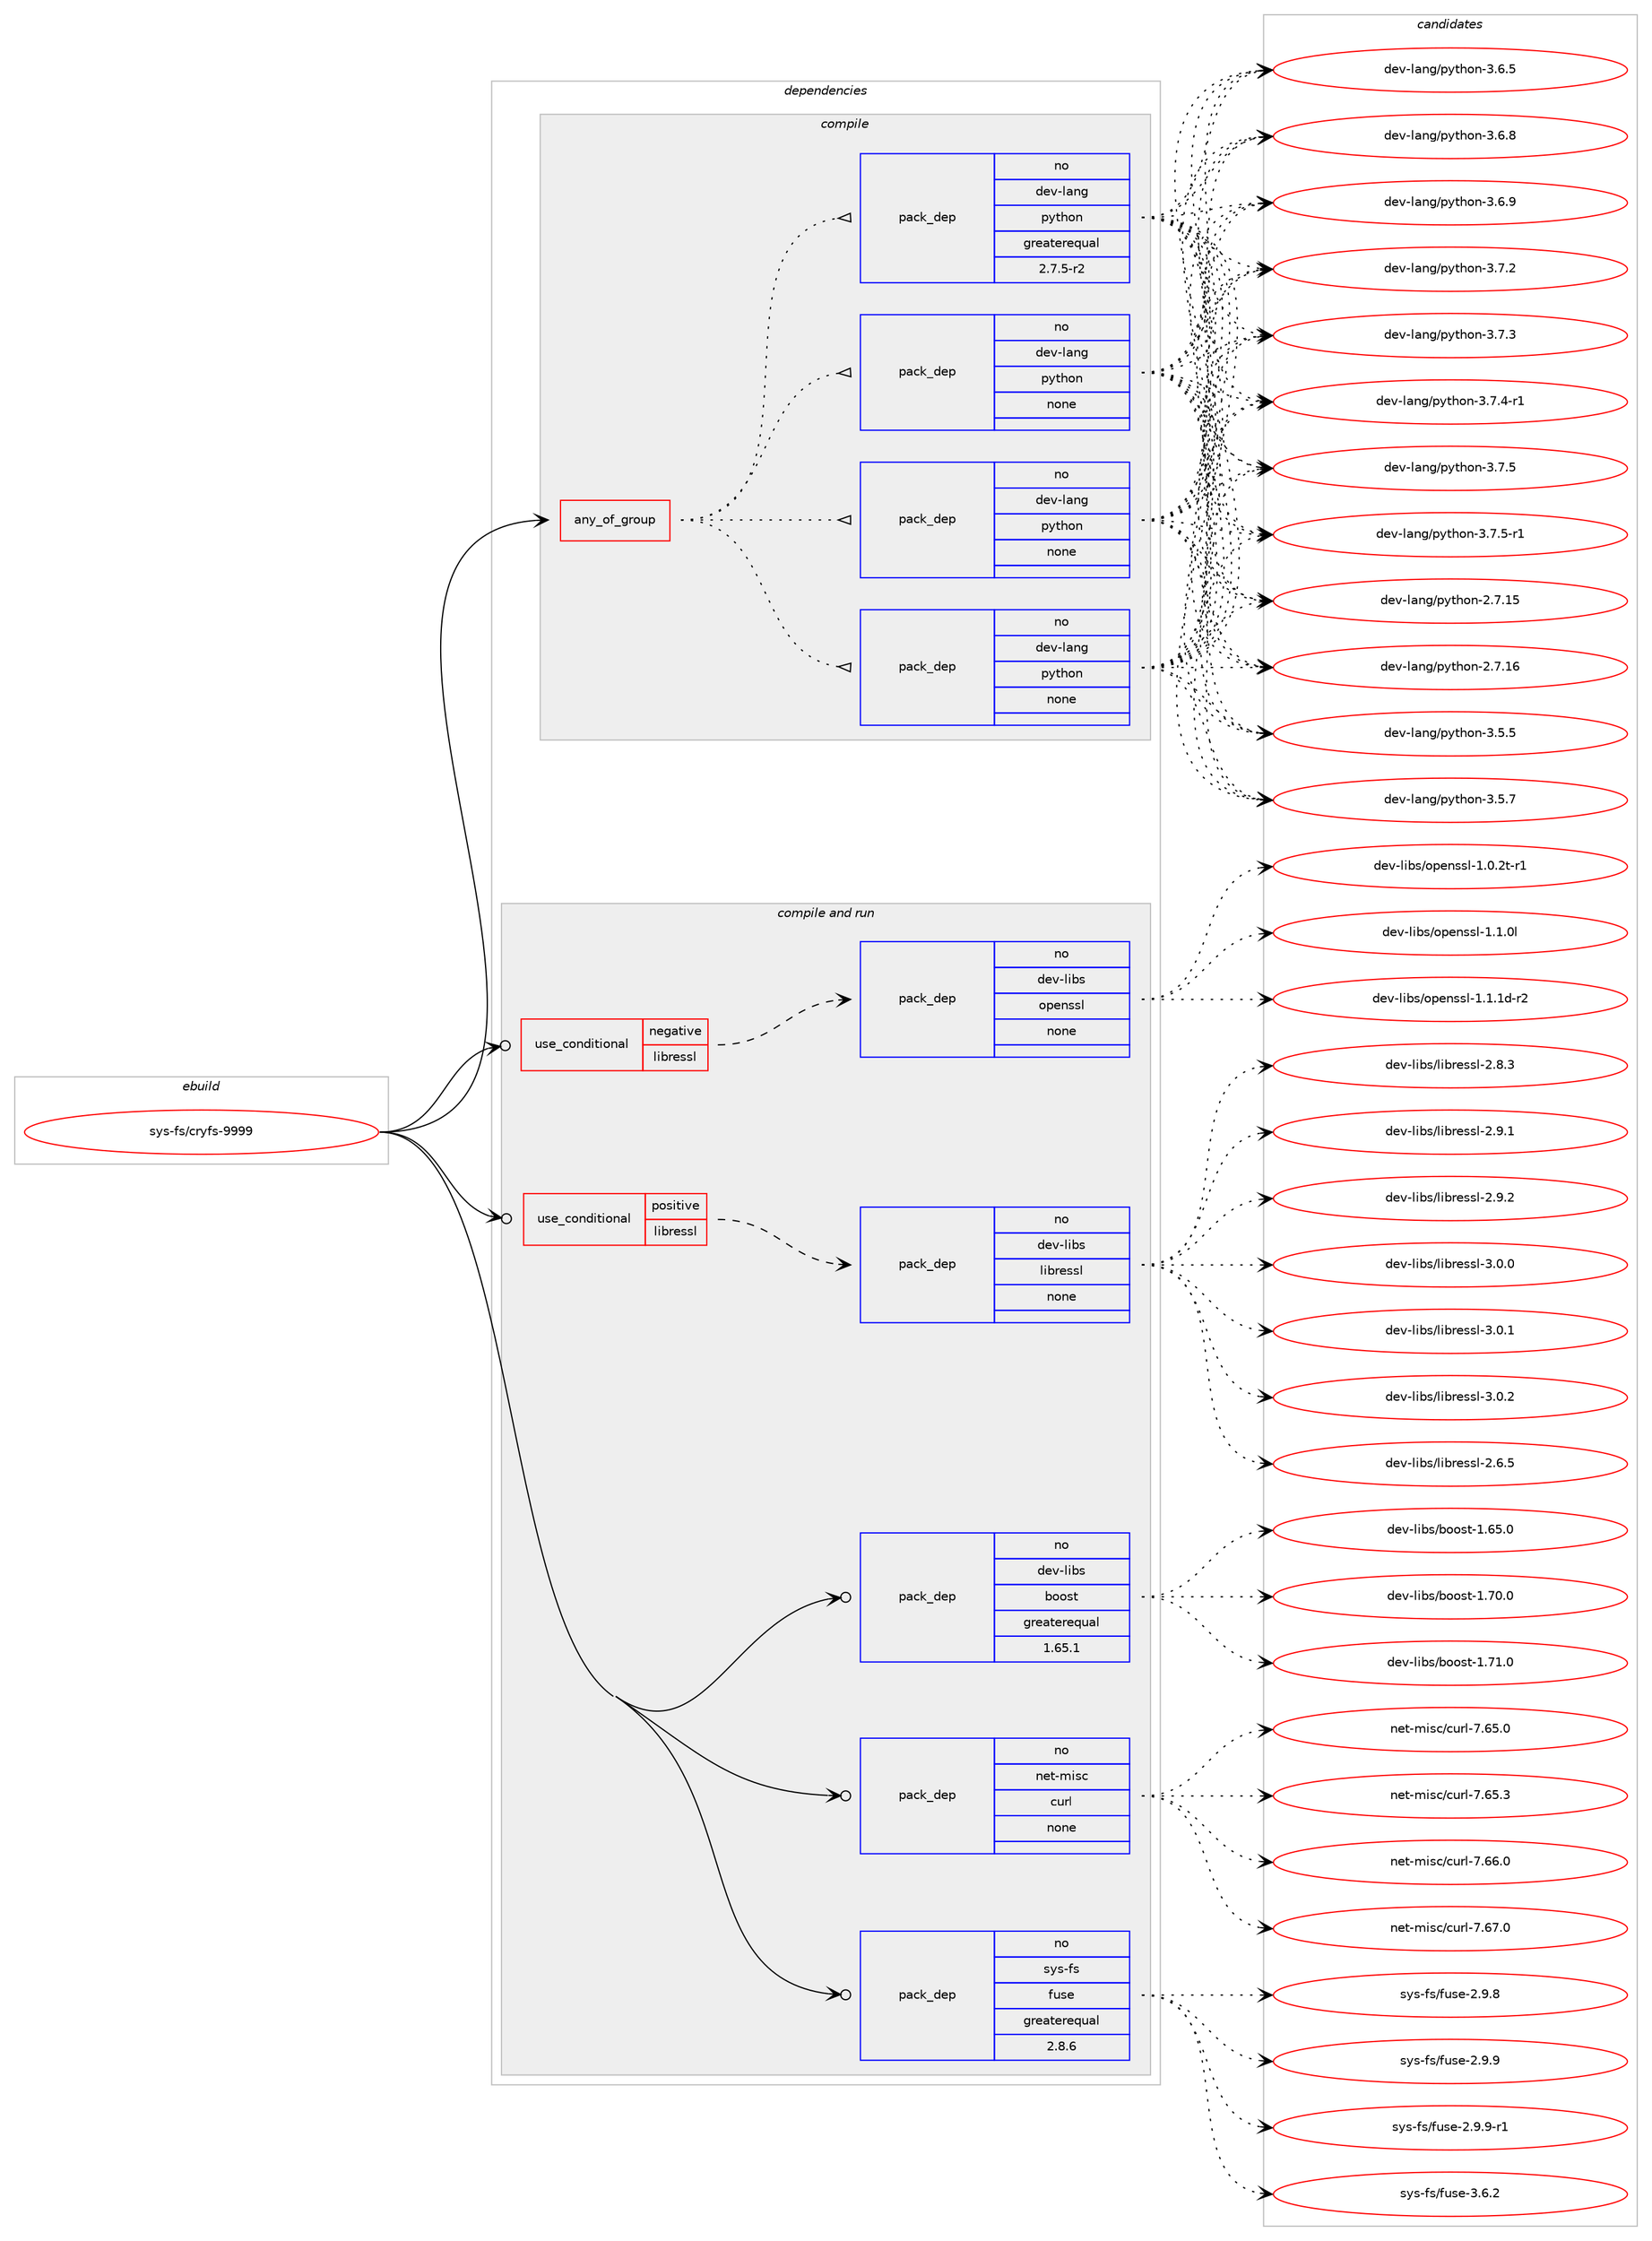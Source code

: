 digraph prolog {

# *************
# Graph options
# *************

newrank=true;
concentrate=true;
compound=true;
graph [rankdir=LR,fontname=Helvetica,fontsize=10,ranksep=1.5];#, ranksep=2.5, nodesep=0.2];
edge  [arrowhead=vee];
node  [fontname=Helvetica,fontsize=10];

# **********
# The ebuild
# **********

subgraph cluster_leftcol {
color=gray;
rank=same;
label=<<i>ebuild</i>>;
id [label="sys-fs/cryfs-9999", color=red, width=4, href="../sys-fs/cryfs-9999.svg"];
}

# ****************
# The dependencies
# ****************

subgraph cluster_midcol {
color=gray;
label=<<i>dependencies</i>>;
subgraph cluster_compile {
fillcolor="#eeeeee";
style=filled;
label=<<i>compile</i>>;
subgraph any15082 {
dependency891479 [label=<<TABLE BORDER="0" CELLBORDER="1" CELLSPACING="0" CELLPADDING="4"><TR><TD CELLPADDING="10">any_of_group</TD></TR></TABLE>>, shape=none, color=red];subgraph pack661607 {
dependency891480 [label=<<TABLE BORDER="0" CELLBORDER="1" CELLSPACING="0" CELLPADDING="4" WIDTH="220"><TR><TD ROWSPAN="6" CELLPADDING="30">pack_dep</TD></TR><TR><TD WIDTH="110">no</TD></TR><TR><TD>dev-lang</TD></TR><TR><TD>python</TD></TR><TR><TD>none</TD></TR><TR><TD></TD></TR></TABLE>>, shape=none, color=blue];
}
dependency891479:e -> dependency891480:w [weight=20,style="dotted",arrowhead="oinv"];
subgraph pack661608 {
dependency891481 [label=<<TABLE BORDER="0" CELLBORDER="1" CELLSPACING="0" CELLPADDING="4" WIDTH="220"><TR><TD ROWSPAN="6" CELLPADDING="30">pack_dep</TD></TR><TR><TD WIDTH="110">no</TD></TR><TR><TD>dev-lang</TD></TR><TR><TD>python</TD></TR><TR><TD>none</TD></TR><TR><TD></TD></TR></TABLE>>, shape=none, color=blue];
}
dependency891479:e -> dependency891481:w [weight=20,style="dotted",arrowhead="oinv"];
subgraph pack661609 {
dependency891482 [label=<<TABLE BORDER="0" CELLBORDER="1" CELLSPACING="0" CELLPADDING="4" WIDTH="220"><TR><TD ROWSPAN="6" CELLPADDING="30">pack_dep</TD></TR><TR><TD WIDTH="110">no</TD></TR><TR><TD>dev-lang</TD></TR><TR><TD>python</TD></TR><TR><TD>none</TD></TR><TR><TD></TD></TR></TABLE>>, shape=none, color=blue];
}
dependency891479:e -> dependency891482:w [weight=20,style="dotted",arrowhead="oinv"];
subgraph pack661610 {
dependency891483 [label=<<TABLE BORDER="0" CELLBORDER="1" CELLSPACING="0" CELLPADDING="4" WIDTH="220"><TR><TD ROWSPAN="6" CELLPADDING="30">pack_dep</TD></TR><TR><TD WIDTH="110">no</TD></TR><TR><TD>dev-lang</TD></TR><TR><TD>python</TD></TR><TR><TD>greaterequal</TD></TR><TR><TD>2.7.5-r2</TD></TR></TABLE>>, shape=none, color=blue];
}
dependency891479:e -> dependency891483:w [weight=20,style="dotted",arrowhead="oinv"];
}
id:e -> dependency891479:w [weight=20,style="solid",arrowhead="vee"];
}
subgraph cluster_compileandrun {
fillcolor="#eeeeee";
style=filled;
label=<<i>compile and run</i>>;
subgraph cond214253 {
dependency891484 [label=<<TABLE BORDER="0" CELLBORDER="1" CELLSPACING="0" CELLPADDING="4"><TR><TD ROWSPAN="3" CELLPADDING="10">use_conditional</TD></TR><TR><TD>negative</TD></TR><TR><TD>libressl</TD></TR></TABLE>>, shape=none, color=red];
subgraph pack661611 {
dependency891485 [label=<<TABLE BORDER="0" CELLBORDER="1" CELLSPACING="0" CELLPADDING="4" WIDTH="220"><TR><TD ROWSPAN="6" CELLPADDING="30">pack_dep</TD></TR><TR><TD WIDTH="110">no</TD></TR><TR><TD>dev-libs</TD></TR><TR><TD>openssl</TD></TR><TR><TD>none</TD></TR><TR><TD></TD></TR></TABLE>>, shape=none, color=blue];
}
dependency891484:e -> dependency891485:w [weight=20,style="dashed",arrowhead="vee"];
}
id:e -> dependency891484:w [weight=20,style="solid",arrowhead="odotvee"];
subgraph cond214254 {
dependency891486 [label=<<TABLE BORDER="0" CELLBORDER="1" CELLSPACING="0" CELLPADDING="4"><TR><TD ROWSPAN="3" CELLPADDING="10">use_conditional</TD></TR><TR><TD>positive</TD></TR><TR><TD>libressl</TD></TR></TABLE>>, shape=none, color=red];
subgraph pack661612 {
dependency891487 [label=<<TABLE BORDER="0" CELLBORDER="1" CELLSPACING="0" CELLPADDING="4" WIDTH="220"><TR><TD ROWSPAN="6" CELLPADDING="30">pack_dep</TD></TR><TR><TD WIDTH="110">no</TD></TR><TR><TD>dev-libs</TD></TR><TR><TD>libressl</TD></TR><TR><TD>none</TD></TR><TR><TD></TD></TR></TABLE>>, shape=none, color=blue];
}
dependency891486:e -> dependency891487:w [weight=20,style="dashed",arrowhead="vee"];
}
id:e -> dependency891486:w [weight=20,style="solid",arrowhead="odotvee"];
subgraph pack661613 {
dependency891488 [label=<<TABLE BORDER="0" CELLBORDER="1" CELLSPACING="0" CELLPADDING="4" WIDTH="220"><TR><TD ROWSPAN="6" CELLPADDING="30">pack_dep</TD></TR><TR><TD WIDTH="110">no</TD></TR><TR><TD>dev-libs</TD></TR><TR><TD>boost</TD></TR><TR><TD>greaterequal</TD></TR><TR><TD>1.65.1</TD></TR></TABLE>>, shape=none, color=blue];
}
id:e -> dependency891488:w [weight=20,style="solid",arrowhead="odotvee"];
subgraph pack661614 {
dependency891489 [label=<<TABLE BORDER="0" CELLBORDER="1" CELLSPACING="0" CELLPADDING="4" WIDTH="220"><TR><TD ROWSPAN="6" CELLPADDING="30">pack_dep</TD></TR><TR><TD WIDTH="110">no</TD></TR><TR><TD>net-misc</TD></TR><TR><TD>curl</TD></TR><TR><TD>none</TD></TR><TR><TD></TD></TR></TABLE>>, shape=none, color=blue];
}
id:e -> dependency891489:w [weight=20,style="solid",arrowhead="odotvee"];
subgraph pack661615 {
dependency891490 [label=<<TABLE BORDER="0" CELLBORDER="1" CELLSPACING="0" CELLPADDING="4" WIDTH="220"><TR><TD ROWSPAN="6" CELLPADDING="30">pack_dep</TD></TR><TR><TD WIDTH="110">no</TD></TR><TR><TD>sys-fs</TD></TR><TR><TD>fuse</TD></TR><TR><TD>greaterequal</TD></TR><TR><TD>2.8.6</TD></TR></TABLE>>, shape=none, color=blue];
}
id:e -> dependency891490:w [weight=20,style="solid",arrowhead="odotvee"];
}
subgraph cluster_run {
fillcolor="#eeeeee";
style=filled;
label=<<i>run</i>>;
}
}

# **************
# The candidates
# **************

subgraph cluster_choices {
rank=same;
color=gray;
label=<<i>candidates</i>>;

subgraph choice661607 {
color=black;
nodesep=1;
choice10010111845108971101034711212111610411111045504655464953 [label="dev-lang/python-2.7.15", color=red, width=4,href="../dev-lang/python-2.7.15.svg"];
choice10010111845108971101034711212111610411111045504655464954 [label="dev-lang/python-2.7.16", color=red, width=4,href="../dev-lang/python-2.7.16.svg"];
choice100101118451089711010347112121116104111110455146534653 [label="dev-lang/python-3.5.5", color=red, width=4,href="../dev-lang/python-3.5.5.svg"];
choice100101118451089711010347112121116104111110455146534655 [label="dev-lang/python-3.5.7", color=red, width=4,href="../dev-lang/python-3.5.7.svg"];
choice100101118451089711010347112121116104111110455146544653 [label="dev-lang/python-3.6.5", color=red, width=4,href="../dev-lang/python-3.6.5.svg"];
choice100101118451089711010347112121116104111110455146544656 [label="dev-lang/python-3.6.8", color=red, width=4,href="../dev-lang/python-3.6.8.svg"];
choice100101118451089711010347112121116104111110455146544657 [label="dev-lang/python-3.6.9", color=red, width=4,href="../dev-lang/python-3.6.9.svg"];
choice100101118451089711010347112121116104111110455146554650 [label="dev-lang/python-3.7.2", color=red, width=4,href="../dev-lang/python-3.7.2.svg"];
choice100101118451089711010347112121116104111110455146554651 [label="dev-lang/python-3.7.3", color=red, width=4,href="../dev-lang/python-3.7.3.svg"];
choice1001011184510897110103471121211161041111104551465546524511449 [label="dev-lang/python-3.7.4-r1", color=red, width=4,href="../dev-lang/python-3.7.4-r1.svg"];
choice100101118451089711010347112121116104111110455146554653 [label="dev-lang/python-3.7.5", color=red, width=4,href="../dev-lang/python-3.7.5.svg"];
choice1001011184510897110103471121211161041111104551465546534511449 [label="dev-lang/python-3.7.5-r1", color=red, width=4,href="../dev-lang/python-3.7.5-r1.svg"];
dependency891480:e -> choice10010111845108971101034711212111610411111045504655464953:w [style=dotted,weight="100"];
dependency891480:e -> choice10010111845108971101034711212111610411111045504655464954:w [style=dotted,weight="100"];
dependency891480:e -> choice100101118451089711010347112121116104111110455146534653:w [style=dotted,weight="100"];
dependency891480:e -> choice100101118451089711010347112121116104111110455146534655:w [style=dotted,weight="100"];
dependency891480:e -> choice100101118451089711010347112121116104111110455146544653:w [style=dotted,weight="100"];
dependency891480:e -> choice100101118451089711010347112121116104111110455146544656:w [style=dotted,weight="100"];
dependency891480:e -> choice100101118451089711010347112121116104111110455146544657:w [style=dotted,weight="100"];
dependency891480:e -> choice100101118451089711010347112121116104111110455146554650:w [style=dotted,weight="100"];
dependency891480:e -> choice100101118451089711010347112121116104111110455146554651:w [style=dotted,weight="100"];
dependency891480:e -> choice1001011184510897110103471121211161041111104551465546524511449:w [style=dotted,weight="100"];
dependency891480:e -> choice100101118451089711010347112121116104111110455146554653:w [style=dotted,weight="100"];
dependency891480:e -> choice1001011184510897110103471121211161041111104551465546534511449:w [style=dotted,weight="100"];
}
subgraph choice661608 {
color=black;
nodesep=1;
choice10010111845108971101034711212111610411111045504655464953 [label="dev-lang/python-2.7.15", color=red, width=4,href="../dev-lang/python-2.7.15.svg"];
choice10010111845108971101034711212111610411111045504655464954 [label="dev-lang/python-2.7.16", color=red, width=4,href="../dev-lang/python-2.7.16.svg"];
choice100101118451089711010347112121116104111110455146534653 [label="dev-lang/python-3.5.5", color=red, width=4,href="../dev-lang/python-3.5.5.svg"];
choice100101118451089711010347112121116104111110455146534655 [label="dev-lang/python-3.5.7", color=red, width=4,href="../dev-lang/python-3.5.7.svg"];
choice100101118451089711010347112121116104111110455146544653 [label="dev-lang/python-3.6.5", color=red, width=4,href="../dev-lang/python-3.6.5.svg"];
choice100101118451089711010347112121116104111110455146544656 [label="dev-lang/python-3.6.8", color=red, width=4,href="../dev-lang/python-3.6.8.svg"];
choice100101118451089711010347112121116104111110455146544657 [label="dev-lang/python-3.6.9", color=red, width=4,href="../dev-lang/python-3.6.9.svg"];
choice100101118451089711010347112121116104111110455146554650 [label="dev-lang/python-3.7.2", color=red, width=4,href="../dev-lang/python-3.7.2.svg"];
choice100101118451089711010347112121116104111110455146554651 [label="dev-lang/python-3.7.3", color=red, width=4,href="../dev-lang/python-3.7.3.svg"];
choice1001011184510897110103471121211161041111104551465546524511449 [label="dev-lang/python-3.7.4-r1", color=red, width=4,href="../dev-lang/python-3.7.4-r1.svg"];
choice100101118451089711010347112121116104111110455146554653 [label="dev-lang/python-3.7.5", color=red, width=4,href="../dev-lang/python-3.7.5.svg"];
choice1001011184510897110103471121211161041111104551465546534511449 [label="dev-lang/python-3.7.5-r1", color=red, width=4,href="../dev-lang/python-3.7.5-r1.svg"];
dependency891481:e -> choice10010111845108971101034711212111610411111045504655464953:w [style=dotted,weight="100"];
dependency891481:e -> choice10010111845108971101034711212111610411111045504655464954:w [style=dotted,weight="100"];
dependency891481:e -> choice100101118451089711010347112121116104111110455146534653:w [style=dotted,weight="100"];
dependency891481:e -> choice100101118451089711010347112121116104111110455146534655:w [style=dotted,weight="100"];
dependency891481:e -> choice100101118451089711010347112121116104111110455146544653:w [style=dotted,weight="100"];
dependency891481:e -> choice100101118451089711010347112121116104111110455146544656:w [style=dotted,weight="100"];
dependency891481:e -> choice100101118451089711010347112121116104111110455146544657:w [style=dotted,weight="100"];
dependency891481:e -> choice100101118451089711010347112121116104111110455146554650:w [style=dotted,weight="100"];
dependency891481:e -> choice100101118451089711010347112121116104111110455146554651:w [style=dotted,weight="100"];
dependency891481:e -> choice1001011184510897110103471121211161041111104551465546524511449:w [style=dotted,weight="100"];
dependency891481:e -> choice100101118451089711010347112121116104111110455146554653:w [style=dotted,weight="100"];
dependency891481:e -> choice1001011184510897110103471121211161041111104551465546534511449:w [style=dotted,weight="100"];
}
subgraph choice661609 {
color=black;
nodesep=1;
choice10010111845108971101034711212111610411111045504655464953 [label="dev-lang/python-2.7.15", color=red, width=4,href="../dev-lang/python-2.7.15.svg"];
choice10010111845108971101034711212111610411111045504655464954 [label="dev-lang/python-2.7.16", color=red, width=4,href="../dev-lang/python-2.7.16.svg"];
choice100101118451089711010347112121116104111110455146534653 [label="dev-lang/python-3.5.5", color=red, width=4,href="../dev-lang/python-3.5.5.svg"];
choice100101118451089711010347112121116104111110455146534655 [label="dev-lang/python-3.5.7", color=red, width=4,href="../dev-lang/python-3.5.7.svg"];
choice100101118451089711010347112121116104111110455146544653 [label="dev-lang/python-3.6.5", color=red, width=4,href="../dev-lang/python-3.6.5.svg"];
choice100101118451089711010347112121116104111110455146544656 [label="dev-lang/python-3.6.8", color=red, width=4,href="../dev-lang/python-3.6.8.svg"];
choice100101118451089711010347112121116104111110455146544657 [label="dev-lang/python-3.6.9", color=red, width=4,href="../dev-lang/python-3.6.9.svg"];
choice100101118451089711010347112121116104111110455146554650 [label="dev-lang/python-3.7.2", color=red, width=4,href="../dev-lang/python-3.7.2.svg"];
choice100101118451089711010347112121116104111110455146554651 [label="dev-lang/python-3.7.3", color=red, width=4,href="../dev-lang/python-3.7.3.svg"];
choice1001011184510897110103471121211161041111104551465546524511449 [label="dev-lang/python-3.7.4-r1", color=red, width=4,href="../dev-lang/python-3.7.4-r1.svg"];
choice100101118451089711010347112121116104111110455146554653 [label="dev-lang/python-3.7.5", color=red, width=4,href="../dev-lang/python-3.7.5.svg"];
choice1001011184510897110103471121211161041111104551465546534511449 [label="dev-lang/python-3.7.5-r1", color=red, width=4,href="../dev-lang/python-3.7.5-r1.svg"];
dependency891482:e -> choice10010111845108971101034711212111610411111045504655464953:w [style=dotted,weight="100"];
dependency891482:e -> choice10010111845108971101034711212111610411111045504655464954:w [style=dotted,weight="100"];
dependency891482:e -> choice100101118451089711010347112121116104111110455146534653:w [style=dotted,weight="100"];
dependency891482:e -> choice100101118451089711010347112121116104111110455146534655:w [style=dotted,weight="100"];
dependency891482:e -> choice100101118451089711010347112121116104111110455146544653:w [style=dotted,weight="100"];
dependency891482:e -> choice100101118451089711010347112121116104111110455146544656:w [style=dotted,weight="100"];
dependency891482:e -> choice100101118451089711010347112121116104111110455146544657:w [style=dotted,weight="100"];
dependency891482:e -> choice100101118451089711010347112121116104111110455146554650:w [style=dotted,weight="100"];
dependency891482:e -> choice100101118451089711010347112121116104111110455146554651:w [style=dotted,weight="100"];
dependency891482:e -> choice1001011184510897110103471121211161041111104551465546524511449:w [style=dotted,weight="100"];
dependency891482:e -> choice100101118451089711010347112121116104111110455146554653:w [style=dotted,weight="100"];
dependency891482:e -> choice1001011184510897110103471121211161041111104551465546534511449:w [style=dotted,weight="100"];
}
subgraph choice661610 {
color=black;
nodesep=1;
choice10010111845108971101034711212111610411111045504655464953 [label="dev-lang/python-2.7.15", color=red, width=4,href="../dev-lang/python-2.7.15.svg"];
choice10010111845108971101034711212111610411111045504655464954 [label="dev-lang/python-2.7.16", color=red, width=4,href="../dev-lang/python-2.7.16.svg"];
choice100101118451089711010347112121116104111110455146534653 [label="dev-lang/python-3.5.5", color=red, width=4,href="../dev-lang/python-3.5.5.svg"];
choice100101118451089711010347112121116104111110455146534655 [label="dev-lang/python-3.5.7", color=red, width=4,href="../dev-lang/python-3.5.7.svg"];
choice100101118451089711010347112121116104111110455146544653 [label="dev-lang/python-3.6.5", color=red, width=4,href="../dev-lang/python-3.6.5.svg"];
choice100101118451089711010347112121116104111110455146544656 [label="dev-lang/python-3.6.8", color=red, width=4,href="../dev-lang/python-3.6.8.svg"];
choice100101118451089711010347112121116104111110455146544657 [label="dev-lang/python-3.6.9", color=red, width=4,href="../dev-lang/python-3.6.9.svg"];
choice100101118451089711010347112121116104111110455146554650 [label="dev-lang/python-3.7.2", color=red, width=4,href="../dev-lang/python-3.7.2.svg"];
choice100101118451089711010347112121116104111110455146554651 [label="dev-lang/python-3.7.3", color=red, width=4,href="../dev-lang/python-3.7.3.svg"];
choice1001011184510897110103471121211161041111104551465546524511449 [label="dev-lang/python-3.7.4-r1", color=red, width=4,href="../dev-lang/python-3.7.4-r1.svg"];
choice100101118451089711010347112121116104111110455146554653 [label="dev-lang/python-3.7.5", color=red, width=4,href="../dev-lang/python-3.7.5.svg"];
choice1001011184510897110103471121211161041111104551465546534511449 [label="dev-lang/python-3.7.5-r1", color=red, width=4,href="../dev-lang/python-3.7.5-r1.svg"];
dependency891483:e -> choice10010111845108971101034711212111610411111045504655464953:w [style=dotted,weight="100"];
dependency891483:e -> choice10010111845108971101034711212111610411111045504655464954:w [style=dotted,weight="100"];
dependency891483:e -> choice100101118451089711010347112121116104111110455146534653:w [style=dotted,weight="100"];
dependency891483:e -> choice100101118451089711010347112121116104111110455146534655:w [style=dotted,weight="100"];
dependency891483:e -> choice100101118451089711010347112121116104111110455146544653:w [style=dotted,weight="100"];
dependency891483:e -> choice100101118451089711010347112121116104111110455146544656:w [style=dotted,weight="100"];
dependency891483:e -> choice100101118451089711010347112121116104111110455146544657:w [style=dotted,weight="100"];
dependency891483:e -> choice100101118451089711010347112121116104111110455146554650:w [style=dotted,weight="100"];
dependency891483:e -> choice100101118451089711010347112121116104111110455146554651:w [style=dotted,weight="100"];
dependency891483:e -> choice1001011184510897110103471121211161041111104551465546524511449:w [style=dotted,weight="100"];
dependency891483:e -> choice100101118451089711010347112121116104111110455146554653:w [style=dotted,weight="100"];
dependency891483:e -> choice1001011184510897110103471121211161041111104551465546534511449:w [style=dotted,weight="100"];
}
subgraph choice661611 {
color=black;
nodesep=1;
choice1001011184510810598115471111121011101151151084549464846501164511449 [label="dev-libs/openssl-1.0.2t-r1", color=red, width=4,href="../dev-libs/openssl-1.0.2t-r1.svg"];
choice100101118451081059811547111112101110115115108454946494648108 [label="dev-libs/openssl-1.1.0l", color=red, width=4,href="../dev-libs/openssl-1.1.0l.svg"];
choice1001011184510810598115471111121011101151151084549464946491004511450 [label="dev-libs/openssl-1.1.1d-r2", color=red, width=4,href="../dev-libs/openssl-1.1.1d-r2.svg"];
dependency891485:e -> choice1001011184510810598115471111121011101151151084549464846501164511449:w [style=dotted,weight="100"];
dependency891485:e -> choice100101118451081059811547111112101110115115108454946494648108:w [style=dotted,weight="100"];
dependency891485:e -> choice1001011184510810598115471111121011101151151084549464946491004511450:w [style=dotted,weight="100"];
}
subgraph choice661612 {
color=black;
nodesep=1;
choice10010111845108105981154710810598114101115115108455046544653 [label="dev-libs/libressl-2.6.5", color=red, width=4,href="../dev-libs/libressl-2.6.5.svg"];
choice10010111845108105981154710810598114101115115108455046564651 [label="dev-libs/libressl-2.8.3", color=red, width=4,href="../dev-libs/libressl-2.8.3.svg"];
choice10010111845108105981154710810598114101115115108455046574649 [label="dev-libs/libressl-2.9.1", color=red, width=4,href="../dev-libs/libressl-2.9.1.svg"];
choice10010111845108105981154710810598114101115115108455046574650 [label="dev-libs/libressl-2.9.2", color=red, width=4,href="../dev-libs/libressl-2.9.2.svg"];
choice10010111845108105981154710810598114101115115108455146484648 [label="dev-libs/libressl-3.0.0", color=red, width=4,href="../dev-libs/libressl-3.0.0.svg"];
choice10010111845108105981154710810598114101115115108455146484649 [label="dev-libs/libressl-3.0.1", color=red, width=4,href="../dev-libs/libressl-3.0.1.svg"];
choice10010111845108105981154710810598114101115115108455146484650 [label="dev-libs/libressl-3.0.2", color=red, width=4,href="../dev-libs/libressl-3.0.2.svg"];
dependency891487:e -> choice10010111845108105981154710810598114101115115108455046544653:w [style=dotted,weight="100"];
dependency891487:e -> choice10010111845108105981154710810598114101115115108455046564651:w [style=dotted,weight="100"];
dependency891487:e -> choice10010111845108105981154710810598114101115115108455046574649:w [style=dotted,weight="100"];
dependency891487:e -> choice10010111845108105981154710810598114101115115108455046574650:w [style=dotted,weight="100"];
dependency891487:e -> choice10010111845108105981154710810598114101115115108455146484648:w [style=dotted,weight="100"];
dependency891487:e -> choice10010111845108105981154710810598114101115115108455146484649:w [style=dotted,weight="100"];
dependency891487:e -> choice10010111845108105981154710810598114101115115108455146484650:w [style=dotted,weight="100"];
}
subgraph choice661613 {
color=black;
nodesep=1;
choice1001011184510810598115479811111111511645494654534648 [label="dev-libs/boost-1.65.0", color=red, width=4,href="../dev-libs/boost-1.65.0.svg"];
choice1001011184510810598115479811111111511645494655484648 [label="dev-libs/boost-1.70.0", color=red, width=4,href="../dev-libs/boost-1.70.0.svg"];
choice1001011184510810598115479811111111511645494655494648 [label="dev-libs/boost-1.71.0", color=red, width=4,href="../dev-libs/boost-1.71.0.svg"];
dependency891488:e -> choice1001011184510810598115479811111111511645494654534648:w [style=dotted,weight="100"];
dependency891488:e -> choice1001011184510810598115479811111111511645494655484648:w [style=dotted,weight="100"];
dependency891488:e -> choice1001011184510810598115479811111111511645494655494648:w [style=dotted,weight="100"];
}
subgraph choice661614 {
color=black;
nodesep=1;
choice1101011164510910511599479911711410845554654534648 [label="net-misc/curl-7.65.0", color=red, width=4,href="../net-misc/curl-7.65.0.svg"];
choice1101011164510910511599479911711410845554654534651 [label="net-misc/curl-7.65.3", color=red, width=4,href="../net-misc/curl-7.65.3.svg"];
choice1101011164510910511599479911711410845554654544648 [label="net-misc/curl-7.66.0", color=red, width=4,href="../net-misc/curl-7.66.0.svg"];
choice1101011164510910511599479911711410845554654554648 [label="net-misc/curl-7.67.0", color=red, width=4,href="../net-misc/curl-7.67.0.svg"];
dependency891489:e -> choice1101011164510910511599479911711410845554654534648:w [style=dotted,weight="100"];
dependency891489:e -> choice1101011164510910511599479911711410845554654534651:w [style=dotted,weight="100"];
dependency891489:e -> choice1101011164510910511599479911711410845554654544648:w [style=dotted,weight="100"];
dependency891489:e -> choice1101011164510910511599479911711410845554654554648:w [style=dotted,weight="100"];
}
subgraph choice661615 {
color=black;
nodesep=1;
choice1151211154510211547102117115101455046574656 [label="sys-fs/fuse-2.9.8", color=red, width=4,href="../sys-fs/fuse-2.9.8.svg"];
choice1151211154510211547102117115101455046574657 [label="sys-fs/fuse-2.9.9", color=red, width=4,href="../sys-fs/fuse-2.9.9.svg"];
choice11512111545102115471021171151014550465746574511449 [label="sys-fs/fuse-2.9.9-r1", color=red, width=4,href="../sys-fs/fuse-2.9.9-r1.svg"];
choice1151211154510211547102117115101455146544650 [label="sys-fs/fuse-3.6.2", color=red, width=4,href="../sys-fs/fuse-3.6.2.svg"];
dependency891490:e -> choice1151211154510211547102117115101455046574656:w [style=dotted,weight="100"];
dependency891490:e -> choice1151211154510211547102117115101455046574657:w [style=dotted,weight="100"];
dependency891490:e -> choice11512111545102115471021171151014550465746574511449:w [style=dotted,weight="100"];
dependency891490:e -> choice1151211154510211547102117115101455146544650:w [style=dotted,weight="100"];
}
}

}
